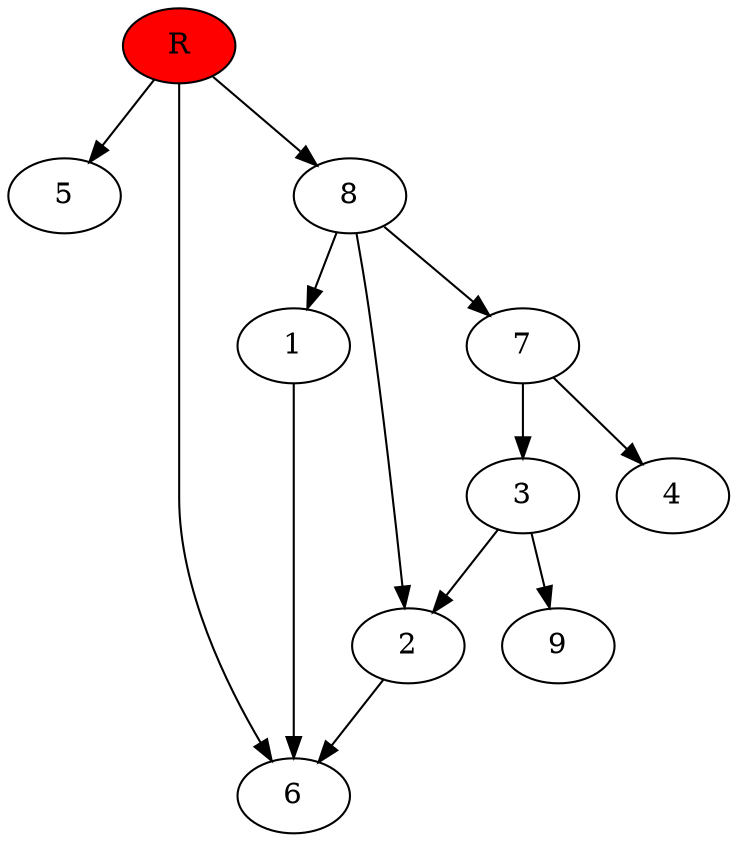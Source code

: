 digraph prb12599 {
	1
	2
	3
	4
	5
	6
	7
	8
	R [fillcolor="#ff0000" style=filled]
	1 -> 6
	2 -> 6
	3 -> 2
	3 -> 9
	7 -> 3
	7 -> 4
	8 -> 1
	8 -> 2
	8 -> 7
	R -> 5
	R -> 6
	R -> 8
}
